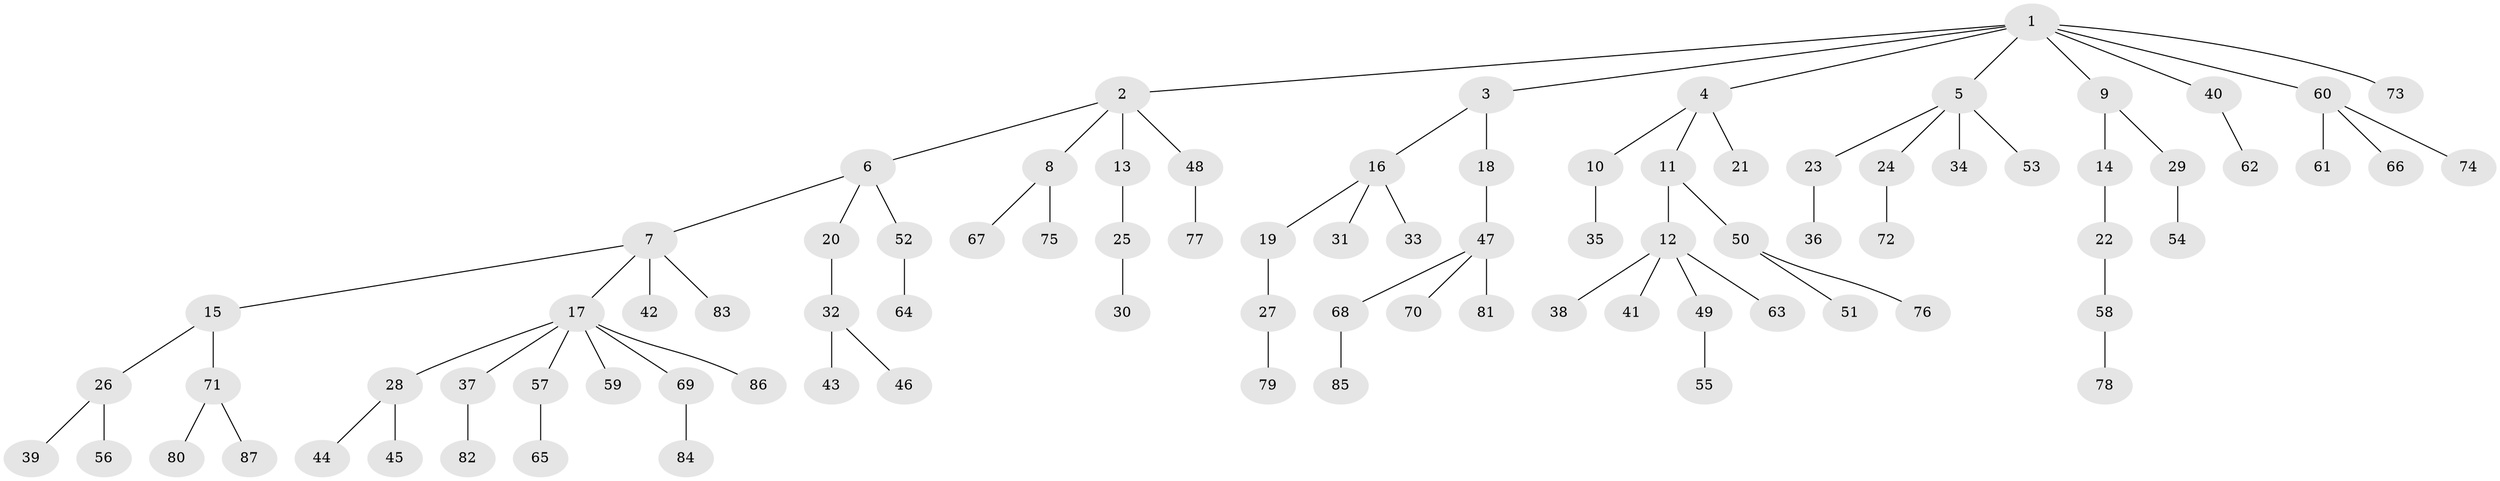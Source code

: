 // Generated by graph-tools (version 1.1) at 2025/15/03/09/25 04:15:42]
// undirected, 87 vertices, 86 edges
graph export_dot {
graph [start="1"]
  node [color=gray90,style=filled];
  1;
  2;
  3;
  4;
  5;
  6;
  7;
  8;
  9;
  10;
  11;
  12;
  13;
  14;
  15;
  16;
  17;
  18;
  19;
  20;
  21;
  22;
  23;
  24;
  25;
  26;
  27;
  28;
  29;
  30;
  31;
  32;
  33;
  34;
  35;
  36;
  37;
  38;
  39;
  40;
  41;
  42;
  43;
  44;
  45;
  46;
  47;
  48;
  49;
  50;
  51;
  52;
  53;
  54;
  55;
  56;
  57;
  58;
  59;
  60;
  61;
  62;
  63;
  64;
  65;
  66;
  67;
  68;
  69;
  70;
  71;
  72;
  73;
  74;
  75;
  76;
  77;
  78;
  79;
  80;
  81;
  82;
  83;
  84;
  85;
  86;
  87;
  1 -- 2;
  1 -- 3;
  1 -- 4;
  1 -- 5;
  1 -- 9;
  1 -- 40;
  1 -- 60;
  1 -- 73;
  2 -- 6;
  2 -- 8;
  2 -- 13;
  2 -- 48;
  3 -- 16;
  3 -- 18;
  4 -- 10;
  4 -- 11;
  4 -- 21;
  5 -- 23;
  5 -- 24;
  5 -- 34;
  5 -- 53;
  6 -- 7;
  6 -- 20;
  6 -- 52;
  7 -- 15;
  7 -- 17;
  7 -- 42;
  7 -- 83;
  8 -- 67;
  8 -- 75;
  9 -- 14;
  9 -- 29;
  10 -- 35;
  11 -- 12;
  11 -- 50;
  12 -- 38;
  12 -- 41;
  12 -- 49;
  12 -- 63;
  13 -- 25;
  14 -- 22;
  15 -- 26;
  15 -- 71;
  16 -- 19;
  16 -- 31;
  16 -- 33;
  17 -- 28;
  17 -- 37;
  17 -- 57;
  17 -- 59;
  17 -- 69;
  17 -- 86;
  18 -- 47;
  19 -- 27;
  20 -- 32;
  22 -- 58;
  23 -- 36;
  24 -- 72;
  25 -- 30;
  26 -- 39;
  26 -- 56;
  27 -- 79;
  28 -- 44;
  28 -- 45;
  29 -- 54;
  32 -- 43;
  32 -- 46;
  37 -- 82;
  40 -- 62;
  47 -- 68;
  47 -- 70;
  47 -- 81;
  48 -- 77;
  49 -- 55;
  50 -- 51;
  50 -- 76;
  52 -- 64;
  57 -- 65;
  58 -- 78;
  60 -- 61;
  60 -- 66;
  60 -- 74;
  68 -- 85;
  69 -- 84;
  71 -- 80;
  71 -- 87;
}
